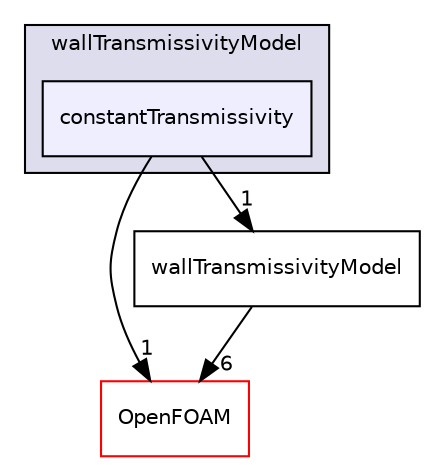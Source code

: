 digraph "src/thermophysicalModels/radiation/submodels/wallTransmissivityModel/constantTransmissivity" {
  bgcolor=transparent;
  compound=true
  node [ fontsize="10", fontname="Helvetica"];
  edge [ labelfontsize="10", labelfontname="Helvetica"];
  subgraph clusterdir_43db98e59e79a0aa973423e13a555c3c {
    graph [ bgcolor="#ddddee", pencolor="black", label="wallTransmissivityModel" fontname="Helvetica", fontsize="10", URL="dir_43db98e59e79a0aa973423e13a555c3c.html"]
  dir_79c1aa8c2714efc3d87206c77eb947c1 [shape=box, label="constantTransmissivity", style="filled", fillcolor="#eeeeff", pencolor="black", URL="dir_79c1aa8c2714efc3d87206c77eb947c1.html"];
  }
  dir_c5473ff19b20e6ec4dfe5c310b3778a8 [shape=box label="OpenFOAM" color="red" URL="dir_c5473ff19b20e6ec4dfe5c310b3778a8.html"];
  dir_912ba7242bfa64d3623f4d549533962c [shape=box label="wallTransmissivityModel" URL="dir_912ba7242bfa64d3623f4d549533962c.html"];
  dir_79c1aa8c2714efc3d87206c77eb947c1->dir_c5473ff19b20e6ec4dfe5c310b3778a8 [headlabel="1", labeldistance=1.5 headhref="dir_003776_002151.html"];
  dir_79c1aa8c2714efc3d87206c77eb947c1->dir_912ba7242bfa64d3623f4d549533962c [headlabel="1", labeldistance=1.5 headhref="dir_003776_003778.html"];
  dir_912ba7242bfa64d3623f4d549533962c->dir_c5473ff19b20e6ec4dfe5c310b3778a8 [headlabel="6", labeldistance=1.5 headhref="dir_003778_002151.html"];
}
